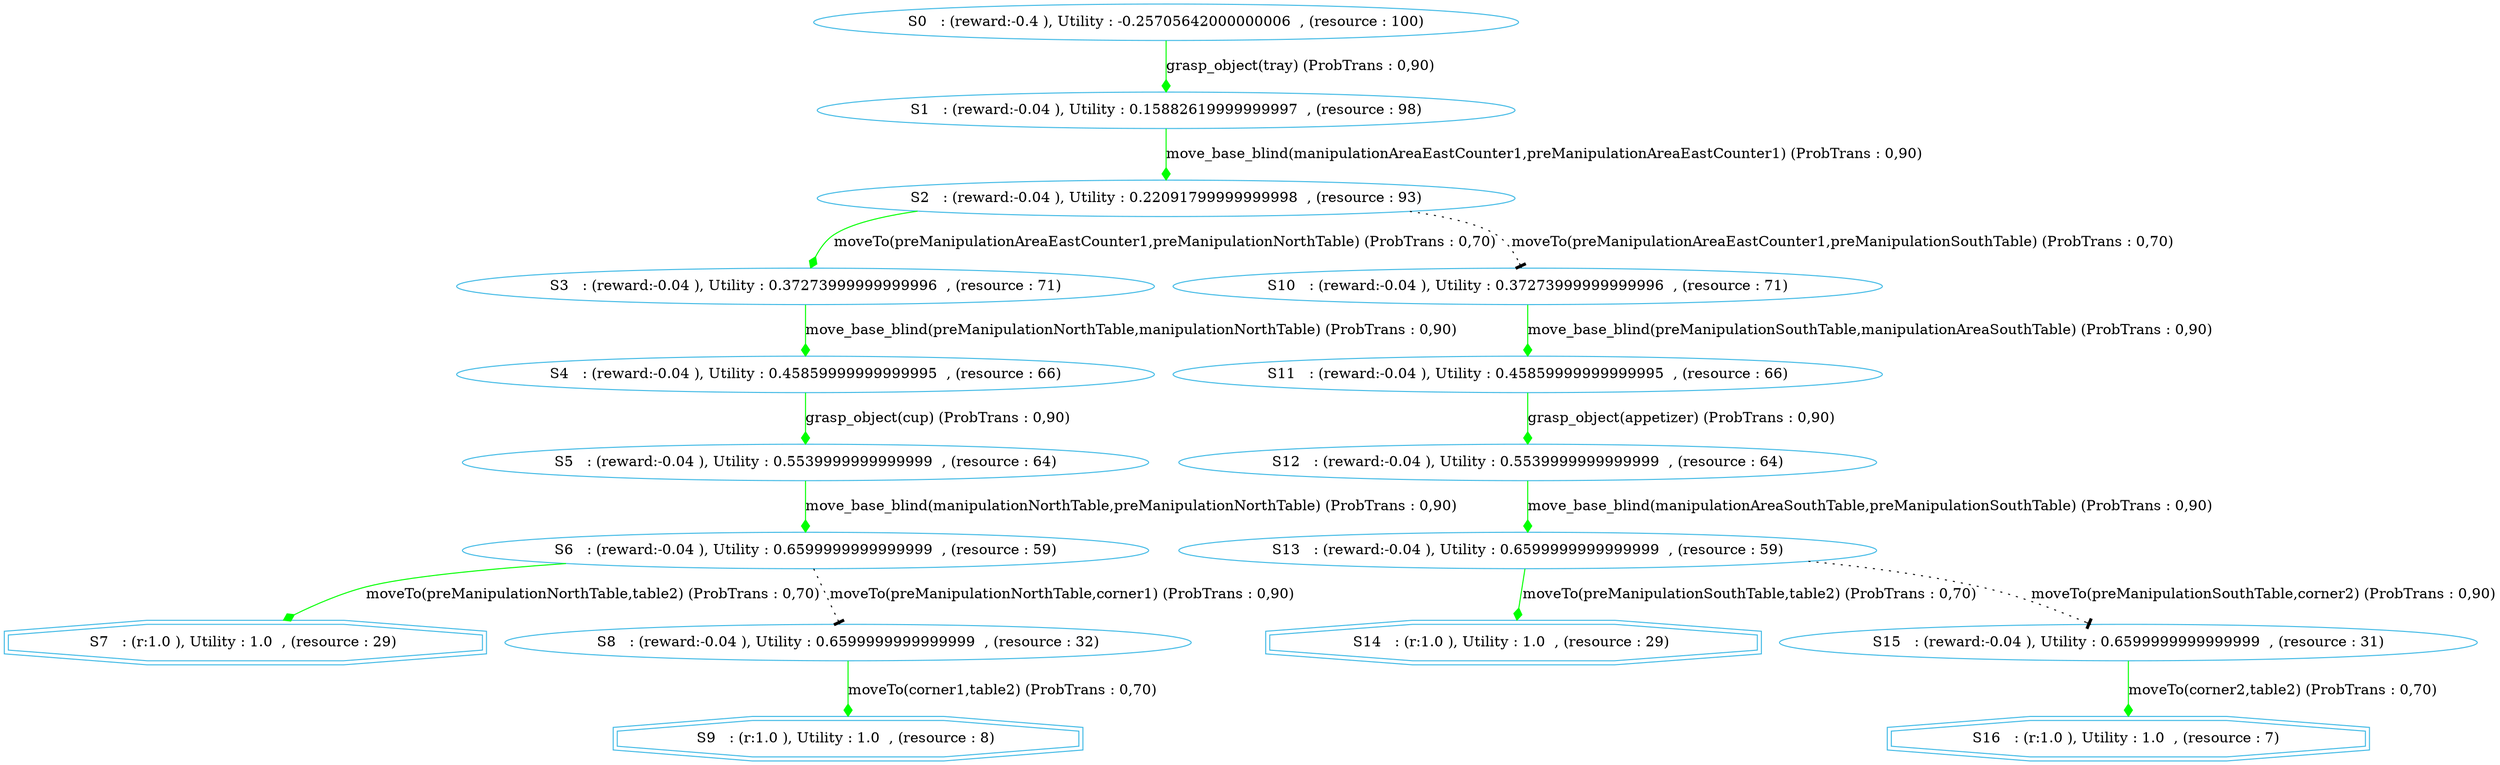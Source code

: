 digraph {
  node [color="#40b9e5" ]
 size="60,17";
"7" [label=" S7   : (r:1.0 ), Utility : 1.0  , (resource : 29)  " shape=doubleoctagon];
"9" [label=" S9   : (r:1.0 ), Utility : 1.0  , (resource : 8)  " shape=doubleoctagon];
"14" [label=" S14   : (r:1.0 ), Utility : 1.0  , (resource : 29)  " shape=doubleoctagon];
"16" [label=" S16   : (r:1.0 ), Utility : 1.0  , (resource : 7)  " shape=doubleoctagon];
"0" [label=" S0   : (reward:-0.4 ), Utility : -0.25705642000000006  , (resource : 100) "]"1" [label=" S1   : (reward:-0.04 ), Utility : 0.15882619999999997  , (resource : 98) "]"2" [label=" S2   : (reward:-0.04 ), Utility : 0.22091799999999998  , (resource : 93) "]"3" [label=" S3   : (reward:-0.04 ), Utility : 0.37273999999999996  , (resource : 71) "]"4" [label=" S4   : (reward:-0.04 ), Utility : 0.45859999999999995  , (resource : 66) "]"5" [label=" S5   : (reward:-0.04 ), Utility : 0.5539999999999999  , (resource : 64) "]"6" [label=" S6   : (reward:-0.04 ), Utility : 0.6599999999999999  , (resource : 59) "]"8" [label=" S8   : (reward:-0.04 ), Utility : 0.6599999999999999  , (resource : 32) "]"10" [label=" S10   : (reward:-0.04 ), Utility : 0.37273999999999996  , (resource : 71) "]"11" [label=" S11   : (reward:-0.04 ), Utility : 0.45859999999999995  , (resource : 66) "]"12" [label=" S12   : (reward:-0.04 ), Utility : 0.5539999999999999  , (resource : 64) "]"13" [label=" S13   : (reward:-0.04 ), Utility : 0.6599999999999999  , (resource : 59) "]"15" [label=" S15   : (reward:-0.04 ), Utility : 0.6599999999999999  , (resource : 31) "]"0" -> "1" [ label="grasp_object(tray) (ProbTrans : 0,90)"
, arrowhead = diamond , color=green];"1" -> "2" [ label="move_base_blind(manipulationAreaEastCounter1,preManipulationAreaEastCounter1) (ProbTrans : 0,90)"
, arrowhead = diamond , color=green];"2" -> "3" [ label="moveTo(preManipulationAreaEastCounter1,preManipulationNorthTable) (ProbTrans : 0,70)"
, arrowhead = diamond , color=green];"2" -> "10" [ label="moveTo(preManipulationAreaEastCounter1,preManipulationSouthTable) (ProbTrans : 0,70)"
,style=dotted, arrowhead=tee];"3" -> "4" [ label="move_base_blind(preManipulationNorthTable,manipulationNorthTable) (ProbTrans : 0,90)"
, arrowhead = diamond , color=green];"4" -> "5" [ label="grasp_object(cup) (ProbTrans : 0,90)"
, arrowhead = diamond , color=green];"5" -> "6" [ label="move_base_blind(manipulationNorthTable,preManipulationNorthTable) (ProbTrans : 0,90)"
, arrowhead = diamond , color=green];"6" -> "7" [ label="moveTo(preManipulationNorthTable,table2) (ProbTrans : 0,70)"
, arrowhead = diamond , color=green];"6" -> "8" [ label="moveTo(preManipulationNorthTable,corner1) (ProbTrans : 0,90)"
,style=dotted, arrowhead=tee];"8" -> "9" [ label="moveTo(corner1,table2) (ProbTrans : 0,70)"
, arrowhead = diamond , color=green];"10" -> "11" [ label="move_base_blind(preManipulationSouthTable,manipulationAreaSouthTable) (ProbTrans : 0,90)"
, arrowhead = diamond , color=green];"11" -> "12" [ label="grasp_object(appetizer) (ProbTrans : 0,90)"
, arrowhead = diamond , color=green];"12" -> "13" [ label="move_base_blind(manipulationAreaSouthTable,preManipulationSouthTable) (ProbTrans : 0,90)"
, arrowhead = diamond , color=green];"13" -> "14" [ label="moveTo(preManipulationSouthTable,table2) (ProbTrans : 0,70)"
, arrowhead = diamond , color=green];"13" -> "15" [ label="moveTo(preManipulationSouthTable,corner2) (ProbTrans : 0,90)"
,style=dotted, arrowhead=tee];"15" -> "16" [ label="moveTo(corner2,table2) (ProbTrans : 0,70)"
, arrowhead = diamond , color=green];}
